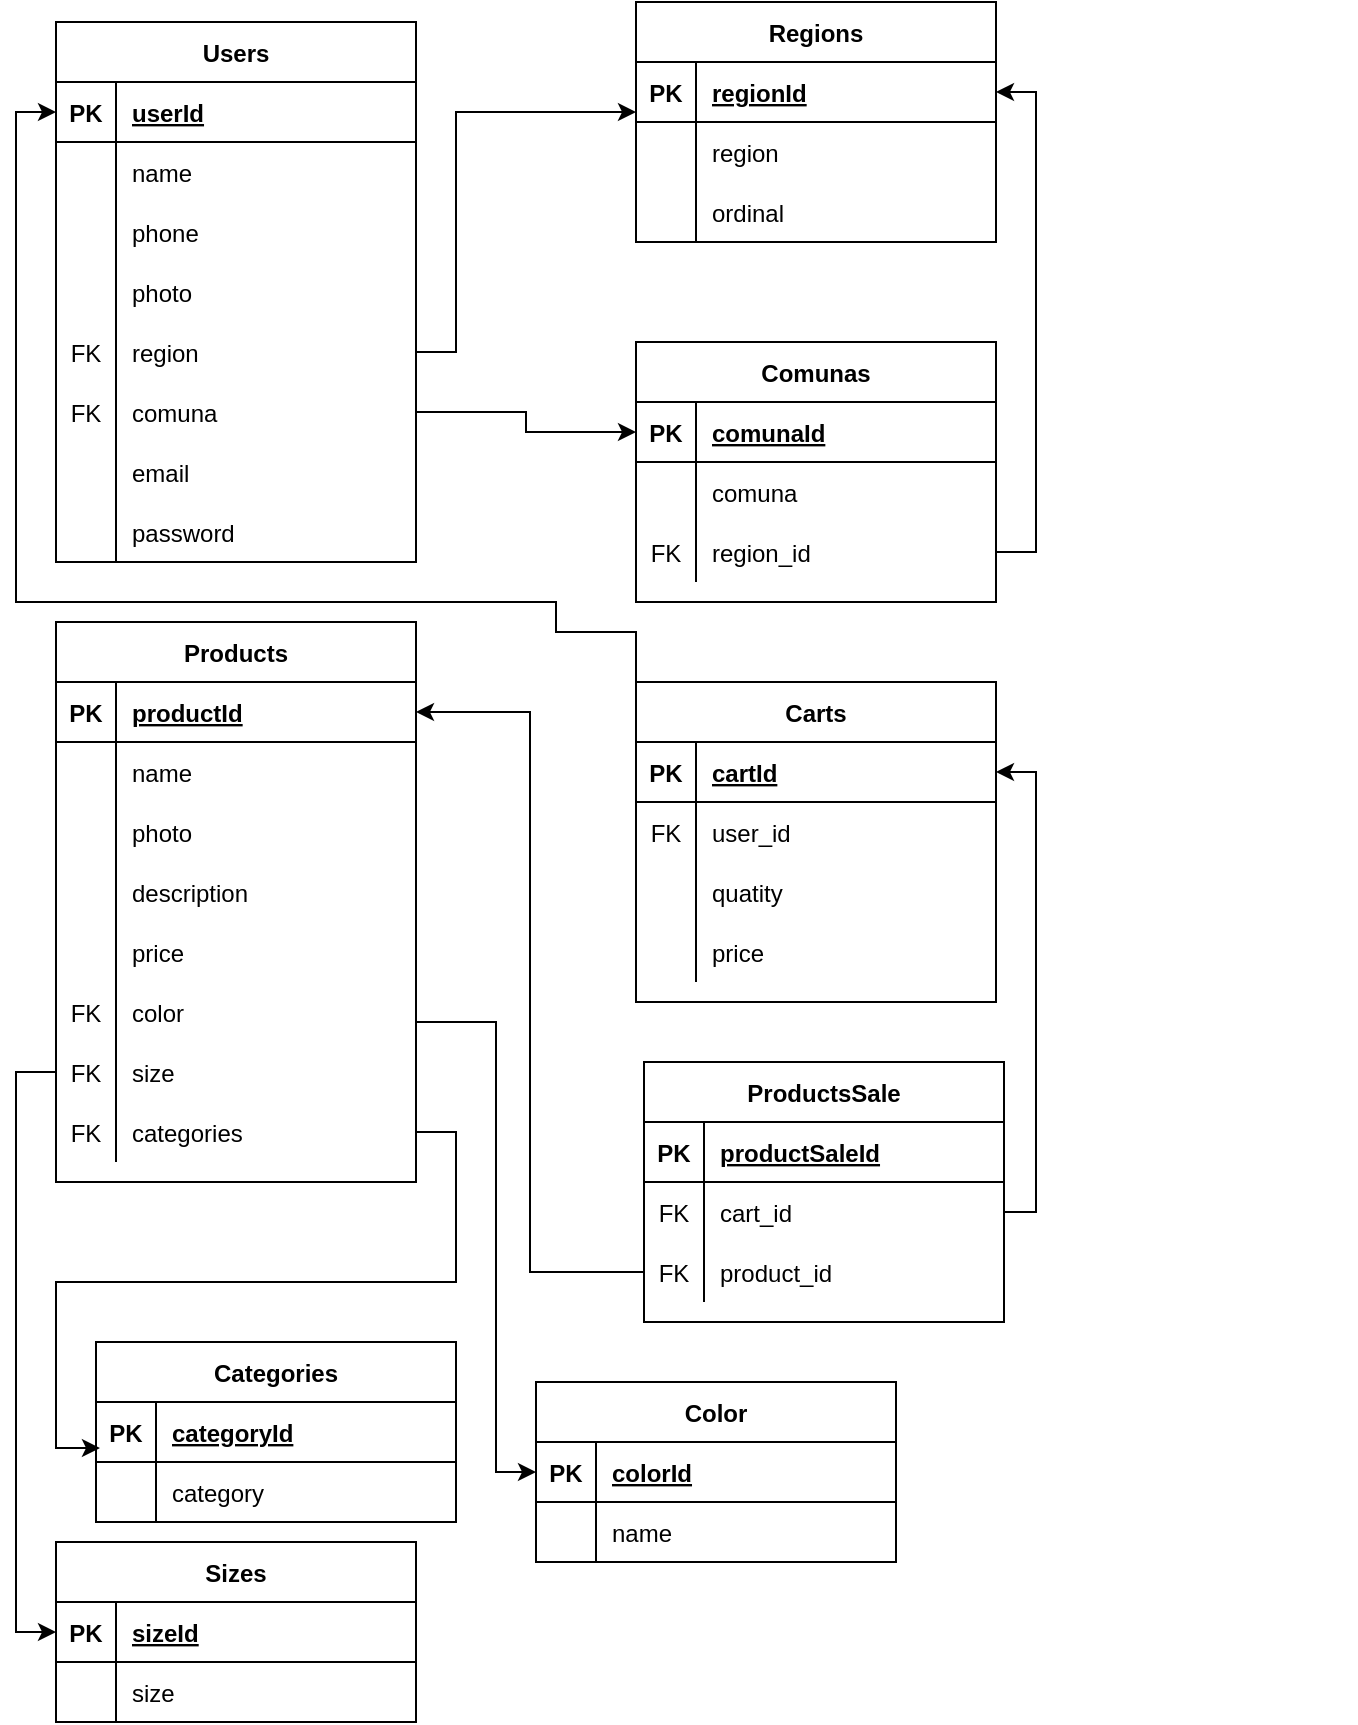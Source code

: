 <mxfile version="14.6.2" type="github">
  <diagram id="eKmeG7Pe0nA2a5U6Nq7D" name="Page-1">
    <mxGraphModel dx="460" dy="752" grid="1" gridSize="10" guides="1" tooltips="1" connect="1" arrows="1" fold="1" page="1" pageScale="1" pageWidth="827" pageHeight="1169" math="0" shadow="0">
      <root>
        <mxCell id="0" />
        <mxCell id="1" parent="0" />
        <mxCell id="IjkU4p1Ry7HqAlJTSLxm-30" value="" style="group" vertex="1" connectable="0" parent="1">
          <mxGeometry x="500" y="310" width="180" height="280" as="geometry" />
        </mxCell>
        <mxCell id="IjkU4p1Ry7HqAlJTSLxm-31" value="" style="group" vertex="1" connectable="0" parent="IjkU4p1Ry7HqAlJTSLxm-30">
          <mxGeometry x="-470" y="-290" width="180" height="280" as="geometry" />
        </mxCell>
        <mxCell id="IjkU4p1Ry7HqAlJTSLxm-1" value="Users" style="shape=table;startSize=30;container=1;collapsible=1;childLayout=tableLayout;fixedRows=1;rowLines=0;fontStyle=1;align=center;resizeLast=1;" vertex="1" parent="IjkU4p1Ry7HqAlJTSLxm-31">
          <mxGeometry width="180" height="270" as="geometry" />
        </mxCell>
        <mxCell id="IjkU4p1Ry7HqAlJTSLxm-2" value="" style="shape=partialRectangle;collapsible=0;dropTarget=0;pointerEvents=0;fillColor=none;top=0;left=0;bottom=1;right=0;points=[[0,0.5],[1,0.5]];portConstraint=eastwest;" vertex="1" parent="IjkU4p1Ry7HqAlJTSLxm-1">
          <mxGeometry y="30" width="180" height="30" as="geometry" />
        </mxCell>
        <mxCell id="IjkU4p1Ry7HqAlJTSLxm-3" value="PK" style="shape=partialRectangle;connectable=0;fillColor=none;top=0;left=0;bottom=0;right=0;fontStyle=1;overflow=hidden;" vertex="1" parent="IjkU4p1Ry7HqAlJTSLxm-2">
          <mxGeometry width="30" height="30" as="geometry" />
        </mxCell>
        <mxCell id="IjkU4p1Ry7HqAlJTSLxm-4" value="userId" style="shape=partialRectangle;connectable=0;fillColor=none;top=0;left=0;bottom=0;right=0;align=left;spacingLeft=6;fontStyle=5;overflow=hidden;" vertex="1" parent="IjkU4p1Ry7HqAlJTSLxm-2">
          <mxGeometry x="30" width="150" height="30" as="geometry" />
        </mxCell>
        <mxCell id="IjkU4p1Ry7HqAlJTSLxm-5" value="" style="shape=partialRectangle;collapsible=0;dropTarget=0;pointerEvents=0;fillColor=none;top=0;left=0;bottom=0;right=0;points=[[0,0.5],[1,0.5]];portConstraint=eastwest;" vertex="1" parent="IjkU4p1Ry7HqAlJTSLxm-1">
          <mxGeometry y="60" width="180" height="30" as="geometry" />
        </mxCell>
        <mxCell id="IjkU4p1Ry7HqAlJTSLxm-6" value="" style="shape=partialRectangle;connectable=0;fillColor=none;top=0;left=0;bottom=0;right=0;editable=1;overflow=hidden;" vertex="1" parent="IjkU4p1Ry7HqAlJTSLxm-5">
          <mxGeometry width="30" height="30" as="geometry" />
        </mxCell>
        <mxCell id="IjkU4p1Ry7HqAlJTSLxm-7" value="name" style="shape=partialRectangle;connectable=0;fillColor=none;top=0;left=0;bottom=0;right=0;align=left;spacingLeft=6;overflow=hidden;" vertex="1" parent="IjkU4p1Ry7HqAlJTSLxm-5">
          <mxGeometry x="30" width="150" height="30" as="geometry" />
        </mxCell>
        <mxCell id="IjkU4p1Ry7HqAlJTSLxm-8" value="" style="shape=partialRectangle;collapsible=0;dropTarget=0;pointerEvents=0;fillColor=none;top=0;left=0;bottom=0;right=0;points=[[0,0.5],[1,0.5]];portConstraint=eastwest;" vertex="1" parent="IjkU4p1Ry7HqAlJTSLxm-1">
          <mxGeometry y="90" width="180" height="30" as="geometry" />
        </mxCell>
        <mxCell id="IjkU4p1Ry7HqAlJTSLxm-9" value="" style="shape=partialRectangle;connectable=0;fillColor=none;top=0;left=0;bottom=0;right=0;editable=1;overflow=hidden;" vertex="1" parent="IjkU4p1Ry7HqAlJTSLxm-8">
          <mxGeometry width="30" height="30" as="geometry" />
        </mxCell>
        <mxCell id="IjkU4p1Ry7HqAlJTSLxm-10" value="phone" style="shape=partialRectangle;connectable=0;fillColor=none;top=0;left=0;bottom=0;right=0;align=left;spacingLeft=6;overflow=hidden;" vertex="1" parent="IjkU4p1Ry7HqAlJTSLxm-8">
          <mxGeometry x="30" width="150" height="30" as="geometry" />
        </mxCell>
        <mxCell id="IjkU4p1Ry7HqAlJTSLxm-11" value="" style="shape=partialRectangle;collapsible=0;dropTarget=0;pointerEvents=0;fillColor=none;top=0;left=0;bottom=0;right=0;points=[[0,0.5],[1,0.5]];portConstraint=eastwest;" vertex="1" parent="IjkU4p1Ry7HqAlJTSLxm-1">
          <mxGeometry y="120" width="180" height="30" as="geometry" />
        </mxCell>
        <mxCell id="IjkU4p1Ry7HqAlJTSLxm-12" value="" style="shape=partialRectangle;connectable=0;fillColor=none;top=0;left=0;bottom=0;right=0;editable=1;overflow=hidden;" vertex="1" parent="IjkU4p1Ry7HqAlJTSLxm-11">
          <mxGeometry width="30" height="30" as="geometry" />
        </mxCell>
        <mxCell id="IjkU4p1Ry7HqAlJTSLxm-13" value="photo" style="shape=partialRectangle;connectable=0;fillColor=none;top=0;left=0;bottom=0;right=0;align=left;spacingLeft=6;overflow=hidden;" vertex="1" parent="IjkU4p1Ry7HqAlJTSLxm-11">
          <mxGeometry x="30" width="150" height="30" as="geometry" />
        </mxCell>
        <mxCell id="IjkU4p1Ry7HqAlJTSLxm-48" value="" style="shape=partialRectangle;collapsible=0;dropTarget=0;pointerEvents=0;fillColor=none;top=0;left=0;bottom=0;right=0;points=[[0,0.5],[1,0.5]];portConstraint=eastwest;" vertex="1" parent="IjkU4p1Ry7HqAlJTSLxm-1">
          <mxGeometry y="150" width="180" height="30" as="geometry" />
        </mxCell>
        <mxCell id="IjkU4p1Ry7HqAlJTSLxm-49" value="FK" style="shape=partialRectangle;connectable=0;fillColor=none;top=0;left=0;bottom=0;right=0;editable=1;overflow=hidden;" vertex="1" parent="IjkU4p1Ry7HqAlJTSLxm-48">
          <mxGeometry width="30" height="30" as="geometry" />
        </mxCell>
        <mxCell id="IjkU4p1Ry7HqAlJTSLxm-50" value="region" style="shape=partialRectangle;connectable=0;fillColor=none;top=0;left=0;bottom=0;right=0;align=left;spacingLeft=6;overflow=hidden;" vertex="1" parent="IjkU4p1Ry7HqAlJTSLxm-48">
          <mxGeometry x="30" width="150" height="30" as="geometry" />
        </mxCell>
        <mxCell id="IjkU4p1Ry7HqAlJTSLxm-67" value="" style="shape=partialRectangle;collapsible=0;dropTarget=0;pointerEvents=0;fillColor=none;top=0;left=0;bottom=0;right=0;points=[[0,0.5],[1,0.5]];portConstraint=eastwest;" vertex="1" parent="IjkU4p1Ry7HqAlJTSLxm-1">
          <mxGeometry y="180" width="180" height="30" as="geometry" />
        </mxCell>
        <mxCell id="IjkU4p1Ry7HqAlJTSLxm-68" value="" style="shape=partialRectangle;connectable=0;fillColor=none;top=0;left=0;bottom=0;right=0;editable=1;overflow=hidden;" vertex="1" parent="IjkU4p1Ry7HqAlJTSLxm-67">
          <mxGeometry width="30" height="30" as="geometry" />
        </mxCell>
        <mxCell id="IjkU4p1Ry7HqAlJTSLxm-69" value="comuna" style="shape=partialRectangle;connectable=0;fillColor=none;top=0;left=0;bottom=0;right=0;align=left;spacingLeft=6;overflow=hidden;" vertex="1" parent="IjkU4p1Ry7HqAlJTSLxm-67">
          <mxGeometry x="30" width="150" height="30" as="geometry" />
        </mxCell>
        <mxCell id="IjkU4p1Ry7HqAlJTSLxm-70" value="" style="shape=partialRectangle;collapsible=0;dropTarget=0;pointerEvents=0;fillColor=none;top=0;left=0;bottom=0;right=0;points=[[0,0.5],[1,0.5]];portConstraint=eastwest;" vertex="1" parent="IjkU4p1Ry7HqAlJTSLxm-1">
          <mxGeometry y="210" width="180" height="30" as="geometry" />
        </mxCell>
        <mxCell id="IjkU4p1Ry7HqAlJTSLxm-71" value="" style="shape=partialRectangle;connectable=0;fillColor=none;top=0;left=0;bottom=0;right=0;editable=1;overflow=hidden;" vertex="1" parent="IjkU4p1Ry7HqAlJTSLxm-70">
          <mxGeometry width="30" height="30" as="geometry" />
        </mxCell>
        <mxCell id="IjkU4p1Ry7HqAlJTSLxm-72" value="email" style="shape=partialRectangle;connectable=0;fillColor=none;top=0;left=0;bottom=0;right=0;align=left;spacingLeft=6;overflow=hidden;" vertex="1" parent="IjkU4p1Ry7HqAlJTSLxm-70">
          <mxGeometry x="30" width="150" height="30" as="geometry" />
        </mxCell>
        <mxCell id="IjkU4p1Ry7HqAlJTSLxm-73" value="" style="shape=partialRectangle;collapsible=0;dropTarget=0;pointerEvents=0;fillColor=none;top=0;left=0;bottom=0;right=0;points=[[0,0.5],[1,0.5]];portConstraint=eastwest;" vertex="1" parent="IjkU4p1Ry7HqAlJTSLxm-1">
          <mxGeometry y="240" width="180" height="30" as="geometry" />
        </mxCell>
        <mxCell id="IjkU4p1Ry7HqAlJTSLxm-74" value="" style="shape=partialRectangle;connectable=0;fillColor=none;top=0;left=0;bottom=0;right=0;editable=1;overflow=hidden;" vertex="1" parent="IjkU4p1Ry7HqAlJTSLxm-73">
          <mxGeometry width="30" height="30" as="geometry" />
        </mxCell>
        <mxCell id="IjkU4p1Ry7HqAlJTSLxm-75" value="password" style="shape=partialRectangle;connectable=0;fillColor=none;top=0;left=0;bottom=0;right=0;align=left;spacingLeft=6;overflow=hidden;" vertex="1" parent="IjkU4p1Ry7HqAlJTSLxm-73">
          <mxGeometry x="30" width="150" height="30" as="geometry" />
        </mxCell>
        <mxCell id="IjkU4p1Ry7HqAlJTSLxm-14" value="" style="shape=partialRectangle;collapsible=0;dropTarget=0;pointerEvents=0;fillColor=none;top=0;left=0;bottom=0;right=0;points=[[0,0.5],[1,0.5]];portConstraint=eastwest;" vertex="1" parent="IjkU4p1Ry7HqAlJTSLxm-31">
          <mxGeometry y="150" width="180" height="30" as="geometry" />
        </mxCell>
        <mxCell id="IjkU4p1Ry7HqAlJTSLxm-17" value="" style="shape=partialRectangle;collapsible=0;dropTarget=0;pointerEvents=0;fillColor=none;top=0;left=0;bottom=0;right=0;points=[[0,0.5],[1,0.5]];portConstraint=eastwest;" vertex="1" parent="IjkU4p1Ry7HqAlJTSLxm-31">
          <mxGeometry y="180" width="180" height="30" as="geometry" />
        </mxCell>
        <mxCell id="IjkU4p1Ry7HqAlJTSLxm-18" value="FK" style="shape=partialRectangle;connectable=0;fillColor=none;top=0;left=0;bottom=0;right=0;editable=1;overflow=hidden;" vertex="1" parent="IjkU4p1Ry7HqAlJTSLxm-17">
          <mxGeometry width="30" height="30" as="geometry" />
        </mxCell>
        <mxCell id="IjkU4p1Ry7HqAlJTSLxm-23" value="" style="shape=partialRectangle;collapsible=0;dropTarget=0;pointerEvents=0;fillColor=none;top=0;left=0;bottom=0;right=0;points=[[0,0.5],[1,0.5]];portConstraint=eastwest;" vertex="1" parent="IjkU4p1Ry7HqAlJTSLxm-31">
          <mxGeometry y="245" width="180" height="30" as="geometry" />
        </mxCell>
        <mxCell id="IjkU4p1Ry7HqAlJTSLxm-24" value="" style="shape=partialRectangle;connectable=0;fillColor=none;top=0;left=0;bottom=0;right=0;editable=1;overflow=hidden;" vertex="1" parent="IjkU4p1Ry7HqAlJTSLxm-23">
          <mxGeometry width="30" height="30" as="geometry" />
        </mxCell>
        <mxCell id="IjkU4p1Ry7HqAlJTSLxm-32" value="Products" style="shape=table;startSize=30;container=1;collapsible=1;childLayout=tableLayout;fixedRows=1;rowLines=0;fontStyle=1;align=center;resizeLast=1;" vertex="1" parent="1">
          <mxGeometry x="30" y="320" width="180" height="280" as="geometry" />
        </mxCell>
        <mxCell id="IjkU4p1Ry7HqAlJTSLxm-33" value="" style="shape=partialRectangle;collapsible=0;dropTarget=0;pointerEvents=0;fillColor=none;top=0;left=0;bottom=1;right=0;points=[[0,0.5],[1,0.5]];portConstraint=eastwest;" vertex="1" parent="IjkU4p1Ry7HqAlJTSLxm-32">
          <mxGeometry y="30" width="180" height="30" as="geometry" />
        </mxCell>
        <mxCell id="IjkU4p1Ry7HqAlJTSLxm-34" value="PK" style="shape=partialRectangle;connectable=0;fillColor=none;top=0;left=0;bottom=0;right=0;fontStyle=1;overflow=hidden;" vertex="1" parent="IjkU4p1Ry7HqAlJTSLxm-33">
          <mxGeometry width="30" height="30" as="geometry" />
        </mxCell>
        <mxCell id="IjkU4p1Ry7HqAlJTSLxm-35" value="productId" style="shape=partialRectangle;connectable=0;fillColor=none;top=0;left=0;bottom=0;right=0;align=left;spacingLeft=6;fontStyle=5;overflow=hidden;" vertex="1" parent="IjkU4p1Ry7HqAlJTSLxm-33">
          <mxGeometry x="30" width="150" height="30" as="geometry" />
        </mxCell>
        <mxCell id="IjkU4p1Ry7HqAlJTSLxm-36" value="" style="shape=partialRectangle;collapsible=0;dropTarget=0;pointerEvents=0;fillColor=none;top=0;left=0;bottom=0;right=0;points=[[0,0.5],[1,0.5]];portConstraint=eastwest;" vertex="1" parent="IjkU4p1Ry7HqAlJTSLxm-32">
          <mxGeometry y="60" width="180" height="30" as="geometry" />
        </mxCell>
        <mxCell id="IjkU4p1Ry7HqAlJTSLxm-37" value="" style="shape=partialRectangle;connectable=0;fillColor=none;top=0;left=0;bottom=0;right=0;editable=1;overflow=hidden;" vertex="1" parent="IjkU4p1Ry7HqAlJTSLxm-36">
          <mxGeometry width="30" height="30" as="geometry" />
        </mxCell>
        <mxCell id="IjkU4p1Ry7HqAlJTSLxm-38" value="name" style="shape=partialRectangle;connectable=0;fillColor=none;top=0;left=0;bottom=0;right=0;align=left;spacingLeft=6;overflow=hidden;" vertex="1" parent="IjkU4p1Ry7HqAlJTSLxm-36">
          <mxGeometry x="30" width="150" height="30" as="geometry" />
        </mxCell>
        <mxCell id="IjkU4p1Ry7HqAlJTSLxm-39" value="" style="shape=partialRectangle;collapsible=0;dropTarget=0;pointerEvents=0;fillColor=none;top=0;left=0;bottom=0;right=0;points=[[0,0.5],[1,0.5]];portConstraint=eastwest;" vertex="1" parent="IjkU4p1Ry7HqAlJTSLxm-32">
          <mxGeometry y="90" width="180" height="30" as="geometry" />
        </mxCell>
        <mxCell id="IjkU4p1Ry7HqAlJTSLxm-40" value="" style="shape=partialRectangle;connectable=0;fillColor=none;top=0;left=0;bottom=0;right=0;editable=1;overflow=hidden;" vertex="1" parent="IjkU4p1Ry7HqAlJTSLxm-39">
          <mxGeometry width="30" height="30" as="geometry" />
        </mxCell>
        <mxCell id="IjkU4p1Ry7HqAlJTSLxm-41" value="photo" style="shape=partialRectangle;connectable=0;fillColor=none;top=0;left=0;bottom=0;right=0;align=left;spacingLeft=6;overflow=hidden;" vertex="1" parent="IjkU4p1Ry7HqAlJTSLxm-39">
          <mxGeometry x="30" width="150" height="30" as="geometry" />
        </mxCell>
        <mxCell id="IjkU4p1Ry7HqAlJTSLxm-42" value="" style="shape=partialRectangle;collapsible=0;dropTarget=0;pointerEvents=0;fillColor=none;top=0;left=0;bottom=0;right=0;points=[[0,0.5],[1,0.5]];portConstraint=eastwest;" vertex="1" parent="IjkU4p1Ry7HqAlJTSLxm-32">
          <mxGeometry y="120" width="180" height="30" as="geometry" />
        </mxCell>
        <mxCell id="IjkU4p1Ry7HqAlJTSLxm-43" value="" style="shape=partialRectangle;connectable=0;fillColor=none;top=0;left=0;bottom=0;right=0;editable=1;overflow=hidden;" vertex="1" parent="IjkU4p1Ry7HqAlJTSLxm-42">
          <mxGeometry width="30" height="30" as="geometry" />
        </mxCell>
        <mxCell id="IjkU4p1Ry7HqAlJTSLxm-44" value="description" style="shape=partialRectangle;connectable=0;fillColor=none;top=0;left=0;bottom=0;right=0;align=left;spacingLeft=6;overflow=hidden;" vertex="1" parent="IjkU4p1Ry7HqAlJTSLxm-42">
          <mxGeometry x="30" width="150" height="30" as="geometry" />
        </mxCell>
        <mxCell id="IjkU4p1Ry7HqAlJTSLxm-45" value="" style="shape=partialRectangle;collapsible=0;dropTarget=0;pointerEvents=0;fillColor=none;top=0;left=0;bottom=0;right=0;points=[[0,0.5],[1,0.5]];portConstraint=eastwest;" vertex="1" parent="IjkU4p1Ry7HqAlJTSLxm-32">
          <mxGeometry y="150" width="180" height="30" as="geometry" />
        </mxCell>
        <mxCell id="IjkU4p1Ry7HqAlJTSLxm-46" value="" style="shape=partialRectangle;connectable=0;fillColor=none;top=0;left=0;bottom=0;right=0;editable=1;overflow=hidden;" vertex="1" parent="IjkU4p1Ry7HqAlJTSLxm-45">
          <mxGeometry width="30" height="30" as="geometry" />
        </mxCell>
        <mxCell id="IjkU4p1Ry7HqAlJTSLxm-47" value="price" style="shape=partialRectangle;connectable=0;fillColor=none;top=0;left=0;bottom=0;right=0;align=left;spacingLeft=6;overflow=hidden;" vertex="1" parent="IjkU4p1Ry7HqAlJTSLxm-45">
          <mxGeometry x="30" width="150" height="30" as="geometry" />
        </mxCell>
        <mxCell id="IjkU4p1Ry7HqAlJTSLxm-76" value="" style="shape=partialRectangle;collapsible=0;dropTarget=0;pointerEvents=0;fillColor=none;top=0;left=0;bottom=0;right=0;points=[[0,0.5],[1,0.5]];portConstraint=eastwest;" vertex="1" parent="IjkU4p1Ry7HqAlJTSLxm-32">
          <mxGeometry y="180" width="180" height="30" as="geometry" />
        </mxCell>
        <mxCell id="IjkU4p1Ry7HqAlJTSLxm-77" value="FK" style="shape=partialRectangle;connectable=0;fillColor=none;top=0;left=0;bottom=0;right=0;editable=1;overflow=hidden;" vertex="1" parent="IjkU4p1Ry7HqAlJTSLxm-76">
          <mxGeometry width="30" height="30" as="geometry" />
        </mxCell>
        <mxCell id="IjkU4p1Ry7HqAlJTSLxm-78" value="color" style="shape=partialRectangle;connectable=0;fillColor=none;top=0;left=0;bottom=0;right=0;align=left;spacingLeft=6;overflow=hidden;" vertex="1" parent="IjkU4p1Ry7HqAlJTSLxm-76">
          <mxGeometry x="30" width="150" height="30" as="geometry" />
        </mxCell>
        <mxCell id="IjkU4p1Ry7HqAlJTSLxm-79" value="" style="shape=partialRectangle;collapsible=0;dropTarget=0;pointerEvents=0;fillColor=none;top=0;left=0;bottom=0;right=0;points=[[0,0.5],[1,0.5]];portConstraint=eastwest;" vertex="1" parent="IjkU4p1Ry7HqAlJTSLxm-32">
          <mxGeometry y="210" width="180" height="30" as="geometry" />
        </mxCell>
        <mxCell id="IjkU4p1Ry7HqAlJTSLxm-80" value="FK" style="shape=partialRectangle;connectable=0;fillColor=none;top=0;left=0;bottom=0;right=0;editable=1;overflow=hidden;" vertex="1" parent="IjkU4p1Ry7HqAlJTSLxm-79">
          <mxGeometry width="30" height="30" as="geometry" />
        </mxCell>
        <mxCell id="IjkU4p1Ry7HqAlJTSLxm-81" value="size" style="shape=partialRectangle;connectable=0;fillColor=none;top=0;left=0;bottom=0;right=0;align=left;spacingLeft=6;overflow=hidden;" vertex="1" parent="IjkU4p1Ry7HqAlJTSLxm-79">
          <mxGeometry x="30" width="150" height="30" as="geometry" />
        </mxCell>
        <mxCell id="IjkU4p1Ry7HqAlJTSLxm-82" value="" style="shape=partialRectangle;collapsible=0;dropTarget=0;pointerEvents=0;fillColor=none;top=0;left=0;bottom=0;right=0;points=[[0,0.5],[1,0.5]];portConstraint=eastwest;" vertex="1" parent="IjkU4p1Ry7HqAlJTSLxm-32">
          <mxGeometry y="240" width="180" height="30" as="geometry" />
        </mxCell>
        <mxCell id="IjkU4p1Ry7HqAlJTSLxm-83" value="FK" style="shape=partialRectangle;connectable=0;fillColor=none;top=0;left=0;bottom=0;right=0;editable=1;overflow=hidden;" vertex="1" parent="IjkU4p1Ry7HqAlJTSLxm-82">
          <mxGeometry width="30" height="30" as="geometry" />
        </mxCell>
        <mxCell id="IjkU4p1Ry7HqAlJTSLxm-84" value="categories" style="shape=partialRectangle;connectable=0;fillColor=none;top=0;left=0;bottom=0;right=0;align=left;spacingLeft=6;overflow=hidden;" vertex="1" parent="IjkU4p1Ry7HqAlJTSLxm-82">
          <mxGeometry x="30" width="150" height="30" as="geometry" />
        </mxCell>
        <mxCell id="IjkU4p1Ry7HqAlJTSLxm-85" value="Color" style="shape=table;startSize=30;container=1;collapsible=1;childLayout=tableLayout;fixedRows=1;rowLines=0;fontStyle=1;align=center;resizeLast=1;" vertex="1" parent="1">
          <mxGeometry x="270" y="700" width="180" height="90" as="geometry" />
        </mxCell>
        <mxCell id="IjkU4p1Ry7HqAlJTSLxm-86" value="" style="shape=partialRectangle;collapsible=0;dropTarget=0;pointerEvents=0;fillColor=none;top=0;left=0;bottom=1;right=0;points=[[0,0.5],[1,0.5]];portConstraint=eastwest;" vertex="1" parent="IjkU4p1Ry7HqAlJTSLxm-85">
          <mxGeometry y="30" width="180" height="30" as="geometry" />
        </mxCell>
        <mxCell id="IjkU4p1Ry7HqAlJTSLxm-87" value="PK" style="shape=partialRectangle;connectable=0;fillColor=none;top=0;left=0;bottom=0;right=0;fontStyle=1;overflow=hidden;" vertex="1" parent="IjkU4p1Ry7HqAlJTSLxm-86">
          <mxGeometry width="30" height="30" as="geometry" />
        </mxCell>
        <mxCell id="IjkU4p1Ry7HqAlJTSLxm-88" value="colorId" style="shape=partialRectangle;connectable=0;fillColor=none;top=0;left=0;bottom=0;right=0;align=left;spacingLeft=6;fontStyle=5;overflow=hidden;" vertex="1" parent="IjkU4p1Ry7HqAlJTSLxm-86">
          <mxGeometry x="30" width="150" height="30" as="geometry" />
        </mxCell>
        <mxCell id="IjkU4p1Ry7HqAlJTSLxm-89" value="" style="shape=partialRectangle;collapsible=0;dropTarget=0;pointerEvents=0;fillColor=none;top=0;left=0;bottom=0;right=0;points=[[0,0.5],[1,0.5]];portConstraint=eastwest;" vertex="1" parent="IjkU4p1Ry7HqAlJTSLxm-85">
          <mxGeometry y="60" width="180" height="30" as="geometry" />
        </mxCell>
        <mxCell id="IjkU4p1Ry7HqAlJTSLxm-90" value="" style="shape=partialRectangle;connectable=0;fillColor=none;top=0;left=0;bottom=0;right=0;editable=1;overflow=hidden;" vertex="1" parent="IjkU4p1Ry7HqAlJTSLxm-89">
          <mxGeometry width="30" height="30" as="geometry" />
        </mxCell>
        <mxCell id="IjkU4p1Ry7HqAlJTSLxm-91" value="name" style="shape=partialRectangle;connectable=0;fillColor=none;top=0;left=0;bottom=0;right=0;align=left;spacingLeft=6;overflow=hidden;" vertex="1" parent="IjkU4p1Ry7HqAlJTSLxm-89">
          <mxGeometry x="30" width="150" height="30" as="geometry" />
        </mxCell>
        <mxCell id="IjkU4p1Ry7HqAlJTSLxm-98" style="edgeStyle=orthogonalEdgeStyle;rounded=0;orthogonalLoop=1;jettySize=auto;html=1;entryX=0;entryY=0.5;entryDx=0;entryDy=0;exitX=1;exitY=0.5;exitDx=0;exitDy=0;" edge="1" parent="1" source="IjkU4p1Ry7HqAlJTSLxm-76" target="IjkU4p1Ry7HqAlJTSLxm-86">
          <mxGeometry relative="1" as="geometry">
            <Array as="points">
              <mxPoint x="210" y="520" />
              <mxPoint x="250" y="520" />
            </Array>
          </mxGeometry>
        </mxCell>
        <mxCell id="IjkU4p1Ry7HqAlJTSLxm-100" style="edgeStyle=orthogonalEdgeStyle;rounded=0;orthogonalLoop=1;jettySize=auto;html=1;entryX=0;entryY=0.5;entryDx=0;entryDy=0;" edge="1" parent="1" source="IjkU4p1Ry7HqAlJTSLxm-79" target="IjkU4p1Ry7HqAlJTSLxm-102">
          <mxGeometry relative="1" as="geometry">
            <mxPoint x="320" y="570" as="targetPoint" />
            <Array as="points">
              <mxPoint x="10" y="545" />
            </Array>
          </mxGeometry>
        </mxCell>
        <mxCell id="IjkU4p1Ry7HqAlJTSLxm-101" value="Sizes" style="shape=table;startSize=30;container=1;collapsible=1;childLayout=tableLayout;fixedRows=1;rowLines=0;fontStyle=1;align=center;resizeLast=1;fillColor=#ffffff;gradientColor=none;" vertex="1" parent="1">
          <mxGeometry x="30" y="780" width="180" height="90" as="geometry" />
        </mxCell>
        <mxCell id="IjkU4p1Ry7HqAlJTSLxm-102" value="" style="shape=partialRectangle;collapsible=0;dropTarget=0;pointerEvents=0;fillColor=none;top=0;left=0;bottom=1;right=0;points=[[0,0.5],[1,0.5]];portConstraint=eastwest;" vertex="1" parent="IjkU4p1Ry7HqAlJTSLxm-101">
          <mxGeometry y="30" width="180" height="30" as="geometry" />
        </mxCell>
        <mxCell id="IjkU4p1Ry7HqAlJTSLxm-103" value="PK" style="shape=partialRectangle;connectable=0;fillColor=none;top=0;left=0;bottom=0;right=0;fontStyle=1;overflow=hidden;" vertex="1" parent="IjkU4p1Ry7HqAlJTSLxm-102">
          <mxGeometry width="30" height="30" as="geometry" />
        </mxCell>
        <mxCell id="IjkU4p1Ry7HqAlJTSLxm-104" value="sizeId" style="shape=partialRectangle;connectable=0;fillColor=none;top=0;left=0;bottom=0;right=0;align=left;spacingLeft=6;fontStyle=5;overflow=hidden;" vertex="1" parent="IjkU4p1Ry7HqAlJTSLxm-102">
          <mxGeometry x="30" width="150" height="30" as="geometry" />
        </mxCell>
        <mxCell id="IjkU4p1Ry7HqAlJTSLxm-105" value="" style="shape=partialRectangle;collapsible=0;dropTarget=0;pointerEvents=0;fillColor=none;top=0;left=0;bottom=0;right=0;points=[[0,0.5],[1,0.5]];portConstraint=eastwest;" vertex="1" parent="IjkU4p1Ry7HqAlJTSLxm-101">
          <mxGeometry y="60" width="180" height="30" as="geometry" />
        </mxCell>
        <mxCell id="IjkU4p1Ry7HqAlJTSLxm-106" value="" style="shape=partialRectangle;connectable=0;fillColor=none;top=0;left=0;bottom=0;right=0;editable=1;overflow=hidden;" vertex="1" parent="IjkU4p1Ry7HqAlJTSLxm-105">
          <mxGeometry width="30" height="30" as="geometry" />
        </mxCell>
        <mxCell id="IjkU4p1Ry7HqAlJTSLxm-107" value="size" style="shape=partialRectangle;connectable=0;fillColor=none;top=0;left=0;bottom=0;right=0;align=left;spacingLeft=6;overflow=hidden;" vertex="1" parent="IjkU4p1Ry7HqAlJTSLxm-105">
          <mxGeometry x="30" width="150" height="30" as="geometry" />
        </mxCell>
        <mxCell id="IjkU4p1Ry7HqAlJTSLxm-114" value="Categories" style="shape=table;startSize=30;container=1;collapsible=1;childLayout=tableLayout;fixedRows=1;rowLines=0;fontStyle=1;align=center;resizeLast=1;fillColor=#ffffff;gradientColor=none;" vertex="1" parent="1">
          <mxGeometry x="50" y="680" width="180" height="90" as="geometry" />
        </mxCell>
        <mxCell id="IjkU4p1Ry7HqAlJTSLxm-115" value="" style="shape=partialRectangle;collapsible=0;dropTarget=0;pointerEvents=0;fillColor=none;top=0;left=0;bottom=1;right=0;points=[[0,0.5],[1,0.5]];portConstraint=eastwest;" vertex="1" parent="IjkU4p1Ry7HqAlJTSLxm-114">
          <mxGeometry y="30" width="180" height="30" as="geometry" />
        </mxCell>
        <mxCell id="IjkU4p1Ry7HqAlJTSLxm-116" value="PK" style="shape=partialRectangle;connectable=0;fillColor=none;top=0;left=0;bottom=0;right=0;fontStyle=1;overflow=hidden;" vertex="1" parent="IjkU4p1Ry7HqAlJTSLxm-115">
          <mxGeometry width="30" height="30" as="geometry" />
        </mxCell>
        <mxCell id="IjkU4p1Ry7HqAlJTSLxm-117" value="categoryId" style="shape=partialRectangle;connectable=0;fillColor=none;top=0;left=0;bottom=0;right=0;align=left;spacingLeft=6;fontStyle=5;overflow=hidden;" vertex="1" parent="IjkU4p1Ry7HqAlJTSLxm-115">
          <mxGeometry x="30" width="150" height="30" as="geometry" />
        </mxCell>
        <mxCell id="IjkU4p1Ry7HqAlJTSLxm-118" value="" style="shape=partialRectangle;collapsible=0;dropTarget=0;pointerEvents=0;fillColor=none;top=0;left=0;bottom=0;right=0;points=[[0,0.5],[1,0.5]];portConstraint=eastwest;" vertex="1" parent="IjkU4p1Ry7HqAlJTSLxm-114">
          <mxGeometry y="60" width="180" height="30" as="geometry" />
        </mxCell>
        <mxCell id="IjkU4p1Ry7HqAlJTSLxm-119" value="" style="shape=partialRectangle;connectable=0;fillColor=none;top=0;left=0;bottom=0;right=0;editable=1;overflow=hidden;" vertex="1" parent="IjkU4p1Ry7HqAlJTSLxm-118">
          <mxGeometry width="30" height="30" as="geometry" />
        </mxCell>
        <mxCell id="IjkU4p1Ry7HqAlJTSLxm-120" value="category" style="shape=partialRectangle;connectable=0;fillColor=none;top=0;left=0;bottom=0;right=0;align=left;spacingLeft=6;overflow=hidden;" vertex="1" parent="IjkU4p1Ry7HqAlJTSLxm-118">
          <mxGeometry x="30" width="150" height="30" as="geometry" />
        </mxCell>
        <mxCell id="IjkU4p1Ry7HqAlJTSLxm-127" style="edgeStyle=orthogonalEdgeStyle;rounded=0;orthogonalLoop=1;jettySize=auto;html=1;entryX=0.011;entryY=0.767;entryDx=0;entryDy=0;entryPerimeter=0;" edge="1" parent="1" source="IjkU4p1Ry7HqAlJTSLxm-82" target="IjkU4p1Ry7HqAlJTSLxm-115">
          <mxGeometry relative="1" as="geometry" />
        </mxCell>
        <mxCell id="IjkU4p1Ry7HqAlJTSLxm-128" value="Regions" style="shape=table;startSize=30;container=1;collapsible=1;childLayout=tableLayout;fixedRows=1;rowLines=0;fontStyle=1;align=center;resizeLast=1;fillColor=#ffffff;gradientColor=none;" vertex="1" parent="1">
          <mxGeometry x="320" y="10" width="180" height="120" as="geometry" />
        </mxCell>
        <mxCell id="IjkU4p1Ry7HqAlJTSLxm-129" value="" style="shape=partialRectangle;collapsible=0;dropTarget=0;pointerEvents=0;fillColor=none;top=0;left=0;bottom=1;right=0;points=[[0,0.5],[1,0.5]];portConstraint=eastwest;" vertex="1" parent="IjkU4p1Ry7HqAlJTSLxm-128">
          <mxGeometry y="30" width="180" height="30" as="geometry" />
        </mxCell>
        <mxCell id="IjkU4p1Ry7HqAlJTSLxm-130" value="PK" style="shape=partialRectangle;connectable=0;fillColor=none;top=0;left=0;bottom=0;right=0;fontStyle=1;overflow=hidden;" vertex="1" parent="IjkU4p1Ry7HqAlJTSLxm-129">
          <mxGeometry width="30" height="30" as="geometry" />
        </mxCell>
        <mxCell id="IjkU4p1Ry7HqAlJTSLxm-131" value="regionId" style="shape=partialRectangle;connectable=0;fillColor=none;top=0;left=0;bottom=0;right=0;align=left;spacingLeft=6;fontStyle=5;overflow=hidden;" vertex="1" parent="IjkU4p1Ry7HqAlJTSLxm-129">
          <mxGeometry x="30" width="150" height="30" as="geometry" />
        </mxCell>
        <mxCell id="IjkU4p1Ry7HqAlJTSLxm-132" value="" style="shape=partialRectangle;collapsible=0;dropTarget=0;pointerEvents=0;fillColor=none;top=0;left=0;bottom=0;right=0;points=[[0,0.5],[1,0.5]];portConstraint=eastwest;" vertex="1" parent="IjkU4p1Ry7HqAlJTSLxm-128">
          <mxGeometry y="60" width="180" height="30" as="geometry" />
        </mxCell>
        <mxCell id="IjkU4p1Ry7HqAlJTSLxm-133" value="" style="shape=partialRectangle;connectable=0;fillColor=none;top=0;left=0;bottom=0;right=0;editable=1;overflow=hidden;" vertex="1" parent="IjkU4p1Ry7HqAlJTSLxm-132">
          <mxGeometry width="30" height="30" as="geometry" />
        </mxCell>
        <mxCell id="IjkU4p1Ry7HqAlJTSLxm-134" value="region" style="shape=partialRectangle;connectable=0;fillColor=none;top=0;left=0;bottom=0;right=0;align=left;spacingLeft=6;overflow=hidden;" vertex="1" parent="IjkU4p1Ry7HqAlJTSLxm-132">
          <mxGeometry x="30" width="150" height="30" as="geometry" />
        </mxCell>
        <mxCell id="IjkU4p1Ry7HqAlJTSLxm-209" value="" style="shape=partialRectangle;collapsible=0;dropTarget=0;pointerEvents=0;fillColor=none;top=0;left=0;bottom=0;right=0;points=[[0,0.5],[1,0.5]];portConstraint=eastwest;" vertex="1" parent="IjkU4p1Ry7HqAlJTSLxm-128">
          <mxGeometry y="90" width="180" height="30" as="geometry" />
        </mxCell>
        <mxCell id="IjkU4p1Ry7HqAlJTSLxm-210" value="" style="shape=partialRectangle;connectable=0;fillColor=none;top=0;left=0;bottom=0;right=0;editable=1;overflow=hidden;" vertex="1" parent="IjkU4p1Ry7HqAlJTSLxm-209">
          <mxGeometry width="30" height="30" as="geometry" />
        </mxCell>
        <mxCell id="IjkU4p1Ry7HqAlJTSLxm-211" value="ordinal" style="shape=partialRectangle;connectable=0;fillColor=none;top=0;left=0;bottom=0;right=0;align=left;spacingLeft=6;overflow=hidden;" vertex="1" parent="IjkU4p1Ry7HqAlJTSLxm-209">
          <mxGeometry x="30" width="150" height="30" as="geometry" />
        </mxCell>
        <mxCell id="IjkU4p1Ry7HqAlJTSLxm-141" value="Comunas" style="shape=table;startSize=30;container=1;collapsible=1;childLayout=tableLayout;fixedRows=1;rowLines=0;fontStyle=1;align=center;resizeLast=1;fillColor=#ffffff;gradientColor=none;" vertex="1" parent="1">
          <mxGeometry x="320" y="180" width="180" height="130" as="geometry" />
        </mxCell>
        <mxCell id="IjkU4p1Ry7HqAlJTSLxm-142" value="" style="shape=partialRectangle;collapsible=0;dropTarget=0;pointerEvents=0;fillColor=none;top=0;left=0;bottom=1;right=0;points=[[0,0.5],[1,0.5]];portConstraint=eastwest;" vertex="1" parent="IjkU4p1Ry7HqAlJTSLxm-141">
          <mxGeometry y="30" width="180" height="30" as="geometry" />
        </mxCell>
        <mxCell id="IjkU4p1Ry7HqAlJTSLxm-143" value="PK" style="shape=partialRectangle;connectable=0;fillColor=none;top=0;left=0;bottom=0;right=0;fontStyle=1;overflow=hidden;" vertex="1" parent="IjkU4p1Ry7HqAlJTSLxm-142">
          <mxGeometry width="30" height="30" as="geometry" />
        </mxCell>
        <mxCell id="IjkU4p1Ry7HqAlJTSLxm-144" value="comunaId" style="shape=partialRectangle;connectable=0;fillColor=none;top=0;left=0;bottom=0;right=0;align=left;spacingLeft=6;fontStyle=5;overflow=hidden;" vertex="1" parent="IjkU4p1Ry7HqAlJTSLxm-142">
          <mxGeometry x="30" width="150" height="30" as="geometry" />
        </mxCell>
        <mxCell id="IjkU4p1Ry7HqAlJTSLxm-145" value="" style="shape=partialRectangle;collapsible=0;dropTarget=0;pointerEvents=0;fillColor=none;top=0;left=0;bottom=0;right=0;points=[[0,0.5],[1,0.5]];portConstraint=eastwest;" vertex="1" parent="IjkU4p1Ry7HqAlJTSLxm-141">
          <mxGeometry y="60" width="180" height="30" as="geometry" />
        </mxCell>
        <mxCell id="IjkU4p1Ry7HqAlJTSLxm-146" value="" style="shape=partialRectangle;connectable=0;fillColor=none;top=0;left=0;bottom=0;right=0;editable=1;overflow=hidden;" vertex="1" parent="IjkU4p1Ry7HqAlJTSLxm-145">
          <mxGeometry width="30" height="30" as="geometry" />
        </mxCell>
        <mxCell id="IjkU4p1Ry7HqAlJTSLxm-147" value="comuna" style="shape=partialRectangle;connectable=0;fillColor=none;top=0;left=0;bottom=0;right=0;align=left;spacingLeft=6;overflow=hidden;" vertex="1" parent="IjkU4p1Ry7HqAlJTSLxm-145">
          <mxGeometry x="30" width="150" height="30" as="geometry" />
        </mxCell>
        <mxCell id="IjkU4p1Ry7HqAlJTSLxm-154" value="" style="shape=partialRectangle;collapsible=0;dropTarget=0;pointerEvents=0;fillColor=none;top=0;left=0;bottom=0;right=0;points=[[0,0.5],[1,0.5]];portConstraint=eastwest;" vertex="1" parent="IjkU4p1Ry7HqAlJTSLxm-141">
          <mxGeometry y="90" width="180" height="30" as="geometry" />
        </mxCell>
        <mxCell id="IjkU4p1Ry7HqAlJTSLxm-155" value="FK" style="shape=partialRectangle;connectable=0;fillColor=none;top=0;left=0;bottom=0;right=0;editable=1;overflow=hidden;" vertex="1" parent="IjkU4p1Ry7HqAlJTSLxm-154">
          <mxGeometry width="30" height="30" as="geometry" />
        </mxCell>
        <mxCell id="IjkU4p1Ry7HqAlJTSLxm-156" value="region_id" style="shape=partialRectangle;connectable=0;fillColor=none;top=0;left=0;bottom=0;right=0;align=left;spacingLeft=6;overflow=hidden;" vertex="1" parent="IjkU4p1Ry7HqAlJTSLxm-154">
          <mxGeometry x="30" width="150" height="30" as="geometry" />
        </mxCell>
        <mxCell id="IjkU4p1Ry7HqAlJTSLxm-158" style="edgeStyle=orthogonalEdgeStyle;rounded=0;orthogonalLoop=1;jettySize=auto;html=1;" edge="1" parent="1" source="IjkU4p1Ry7HqAlJTSLxm-48" target="IjkU4p1Ry7HqAlJTSLxm-129">
          <mxGeometry relative="1" as="geometry">
            <Array as="points">
              <mxPoint x="230" y="185" />
              <mxPoint x="230" y="65" />
            </Array>
          </mxGeometry>
        </mxCell>
        <mxCell id="IjkU4p1Ry7HqAlJTSLxm-159" style="edgeStyle=orthogonalEdgeStyle;rounded=0;orthogonalLoop=1;jettySize=auto;html=1;entryX=0;entryY=0.5;entryDx=0;entryDy=0;" edge="1" parent="1" source="IjkU4p1Ry7HqAlJTSLxm-67" target="IjkU4p1Ry7HqAlJTSLxm-142">
          <mxGeometry relative="1" as="geometry" />
        </mxCell>
        <mxCell id="IjkU4p1Ry7HqAlJTSLxm-160" value="Carts" style="shape=table;startSize=30;container=1;collapsible=1;childLayout=tableLayout;fixedRows=1;rowLines=0;fontStyle=1;align=center;resizeLast=1;fillColor=#ffffff;gradientColor=none;" vertex="1" parent="1">
          <mxGeometry x="320" y="350" width="180" height="160" as="geometry" />
        </mxCell>
        <mxCell id="IjkU4p1Ry7HqAlJTSLxm-161" value="" style="shape=partialRectangle;collapsible=0;dropTarget=0;pointerEvents=0;fillColor=none;top=0;left=0;bottom=1;right=0;points=[[0,0.5],[1,0.5]];portConstraint=eastwest;" vertex="1" parent="IjkU4p1Ry7HqAlJTSLxm-160">
          <mxGeometry y="30" width="180" height="30" as="geometry" />
        </mxCell>
        <mxCell id="IjkU4p1Ry7HqAlJTSLxm-162" value="PK" style="shape=partialRectangle;connectable=0;fillColor=none;top=0;left=0;bottom=0;right=0;fontStyle=1;overflow=hidden;" vertex="1" parent="IjkU4p1Ry7HqAlJTSLxm-161">
          <mxGeometry width="30" height="30" as="geometry" />
        </mxCell>
        <mxCell id="IjkU4p1Ry7HqAlJTSLxm-163" value="cartId" style="shape=partialRectangle;connectable=0;fillColor=none;top=0;left=0;bottom=0;right=0;align=left;spacingLeft=6;fontStyle=5;overflow=hidden;" vertex="1" parent="IjkU4p1Ry7HqAlJTSLxm-161">
          <mxGeometry x="30" width="150" height="30" as="geometry" />
        </mxCell>
        <mxCell id="IjkU4p1Ry7HqAlJTSLxm-164" value="" style="shape=partialRectangle;collapsible=0;dropTarget=0;pointerEvents=0;fillColor=none;top=0;left=0;bottom=0;right=0;points=[[0,0.5],[1,0.5]];portConstraint=eastwest;" vertex="1" parent="IjkU4p1Ry7HqAlJTSLxm-160">
          <mxGeometry y="60" width="180" height="30" as="geometry" />
        </mxCell>
        <mxCell id="IjkU4p1Ry7HqAlJTSLxm-165" value="FK" style="shape=partialRectangle;connectable=0;fillColor=none;top=0;left=0;bottom=0;right=0;editable=1;overflow=hidden;" vertex="1" parent="IjkU4p1Ry7HqAlJTSLxm-164">
          <mxGeometry width="30" height="30" as="geometry" />
        </mxCell>
        <mxCell id="IjkU4p1Ry7HqAlJTSLxm-166" value="user_id" style="shape=partialRectangle;connectable=0;fillColor=none;top=0;left=0;bottom=0;right=0;align=left;spacingLeft=6;overflow=hidden;" vertex="1" parent="IjkU4p1Ry7HqAlJTSLxm-164">
          <mxGeometry x="30" width="150" height="30" as="geometry" />
        </mxCell>
        <mxCell id="IjkU4p1Ry7HqAlJTSLxm-167" value="" style="shape=partialRectangle;collapsible=0;dropTarget=0;pointerEvents=0;fillColor=none;top=0;left=0;bottom=0;right=0;points=[[0,0.5],[1,0.5]];portConstraint=eastwest;" vertex="1" parent="IjkU4p1Ry7HqAlJTSLxm-160">
          <mxGeometry y="90" width="180" height="30" as="geometry" />
        </mxCell>
        <mxCell id="IjkU4p1Ry7HqAlJTSLxm-168" value="" style="shape=partialRectangle;connectable=0;fillColor=none;top=0;left=0;bottom=0;right=0;editable=1;overflow=hidden;" vertex="1" parent="IjkU4p1Ry7HqAlJTSLxm-167">
          <mxGeometry width="30" height="30" as="geometry" />
        </mxCell>
        <mxCell id="IjkU4p1Ry7HqAlJTSLxm-169" value="quatity" style="shape=partialRectangle;connectable=0;fillColor=none;top=0;left=0;bottom=0;right=0;align=left;spacingLeft=6;overflow=hidden;" vertex="1" parent="IjkU4p1Ry7HqAlJTSLxm-167">
          <mxGeometry x="30" width="150" height="30" as="geometry" />
        </mxCell>
        <mxCell id="IjkU4p1Ry7HqAlJTSLxm-170" value="" style="shape=partialRectangle;collapsible=0;dropTarget=0;pointerEvents=0;fillColor=none;top=0;left=0;bottom=0;right=0;points=[[0,0.5],[1,0.5]];portConstraint=eastwest;" vertex="1" parent="IjkU4p1Ry7HqAlJTSLxm-160">
          <mxGeometry y="120" width="180" height="30" as="geometry" />
        </mxCell>
        <mxCell id="IjkU4p1Ry7HqAlJTSLxm-171" value="" style="shape=partialRectangle;connectable=0;fillColor=none;top=0;left=0;bottom=0;right=0;editable=1;overflow=hidden;" vertex="1" parent="IjkU4p1Ry7HqAlJTSLxm-170">
          <mxGeometry width="30" height="30" as="geometry" />
        </mxCell>
        <mxCell id="IjkU4p1Ry7HqAlJTSLxm-172" value="price" style="shape=partialRectangle;connectable=0;fillColor=none;top=0;left=0;bottom=0;right=0;align=left;spacingLeft=6;overflow=hidden;" vertex="1" parent="IjkU4p1Ry7HqAlJTSLxm-170">
          <mxGeometry x="30" width="150" height="30" as="geometry" />
        </mxCell>
        <mxCell id="IjkU4p1Ry7HqAlJTSLxm-189" style="edgeStyle=orthogonalEdgeStyle;rounded=0;orthogonalLoop=1;jettySize=auto;html=1;entryX=1;entryY=0.5;entryDx=0;entryDy=0;" edge="1" parent="1" source="IjkU4p1Ry7HqAlJTSLxm-154" target="IjkU4p1Ry7HqAlJTSLxm-129">
          <mxGeometry relative="1" as="geometry">
            <Array as="points">
              <mxPoint x="520" y="285" />
              <mxPoint x="520" y="55" />
            </Array>
          </mxGeometry>
        </mxCell>
        <mxCell id="IjkU4p1Ry7HqAlJTSLxm-193" style="edgeStyle=orthogonalEdgeStyle;rounded=0;orthogonalLoop=1;jettySize=auto;html=1;exitX=0;exitY=0.5;exitDx=0;exitDy=0;" edge="1" parent="1" source="IjkU4p1Ry7HqAlJTSLxm-164">
          <mxGeometry relative="1" as="geometry">
            <mxPoint x="30" y="65" as="targetPoint" />
            <Array as="points">
              <mxPoint x="280" y="325" />
              <mxPoint x="280" y="310" />
              <mxPoint x="10" y="310" />
              <mxPoint x="10" y="65" />
            </Array>
          </mxGeometry>
        </mxCell>
        <mxCell id="IjkU4p1Ry7HqAlJTSLxm-194" value="ProductsSale" style="shape=table;startSize=30;container=1;collapsible=1;childLayout=tableLayout;fixedRows=1;rowLines=0;fontStyle=1;align=center;resizeLast=1;fillColor=#ffffff;gradientColor=none;" vertex="1" parent="1">
          <mxGeometry x="324" y="540" width="180" height="130" as="geometry" />
        </mxCell>
        <mxCell id="IjkU4p1Ry7HqAlJTSLxm-195" value="" style="shape=partialRectangle;collapsible=0;dropTarget=0;pointerEvents=0;fillColor=none;top=0;left=0;bottom=1;right=0;points=[[0,0.5],[1,0.5]];portConstraint=eastwest;" vertex="1" parent="IjkU4p1Ry7HqAlJTSLxm-194">
          <mxGeometry y="30" width="180" height="30" as="geometry" />
        </mxCell>
        <mxCell id="IjkU4p1Ry7HqAlJTSLxm-196" value="PK" style="shape=partialRectangle;connectable=0;fillColor=none;top=0;left=0;bottom=0;right=0;fontStyle=1;overflow=hidden;" vertex="1" parent="IjkU4p1Ry7HqAlJTSLxm-195">
          <mxGeometry width="30" height="30" as="geometry" />
        </mxCell>
        <mxCell id="IjkU4p1Ry7HqAlJTSLxm-197" value="productSaleId" style="shape=partialRectangle;connectable=0;fillColor=none;top=0;left=0;bottom=0;right=0;align=left;spacingLeft=6;fontStyle=5;overflow=hidden;" vertex="1" parent="IjkU4p1Ry7HqAlJTSLxm-195">
          <mxGeometry x="30" width="150" height="30" as="geometry" />
        </mxCell>
        <mxCell id="IjkU4p1Ry7HqAlJTSLxm-198" value="" style="shape=partialRectangle;collapsible=0;dropTarget=0;pointerEvents=0;fillColor=none;top=0;left=0;bottom=0;right=0;points=[[0,0.5],[1,0.5]];portConstraint=eastwest;" vertex="1" parent="IjkU4p1Ry7HqAlJTSLxm-194">
          <mxGeometry y="60" width="180" height="30" as="geometry" />
        </mxCell>
        <mxCell id="IjkU4p1Ry7HqAlJTSLxm-199" value="FK" style="shape=partialRectangle;connectable=0;fillColor=none;top=0;left=0;bottom=0;right=0;editable=1;overflow=hidden;" vertex="1" parent="IjkU4p1Ry7HqAlJTSLxm-198">
          <mxGeometry width="30" height="30" as="geometry" />
        </mxCell>
        <mxCell id="IjkU4p1Ry7HqAlJTSLxm-200" value="cart_id" style="shape=partialRectangle;connectable=0;fillColor=none;top=0;left=0;bottom=0;right=0;align=left;spacingLeft=6;overflow=hidden;" vertex="1" parent="IjkU4p1Ry7HqAlJTSLxm-198">
          <mxGeometry x="30" width="150" height="30" as="geometry" />
        </mxCell>
        <mxCell id="IjkU4p1Ry7HqAlJTSLxm-201" value="" style="shape=partialRectangle;collapsible=0;dropTarget=0;pointerEvents=0;fillColor=none;top=0;left=0;bottom=0;right=0;points=[[0,0.5],[1,0.5]];portConstraint=eastwest;" vertex="1" parent="IjkU4p1Ry7HqAlJTSLxm-194">
          <mxGeometry y="90" width="180" height="30" as="geometry" />
        </mxCell>
        <mxCell id="IjkU4p1Ry7HqAlJTSLxm-202" value="FK" style="shape=partialRectangle;connectable=0;fillColor=none;top=0;left=0;bottom=0;right=0;editable=1;overflow=hidden;" vertex="1" parent="IjkU4p1Ry7HqAlJTSLxm-201">
          <mxGeometry width="30" height="30" as="geometry" />
        </mxCell>
        <mxCell id="IjkU4p1Ry7HqAlJTSLxm-203" value="product_id" style="shape=partialRectangle;connectable=0;fillColor=none;top=0;left=0;bottom=0;right=0;align=left;spacingLeft=6;overflow=hidden;" vertex="1" parent="IjkU4p1Ry7HqAlJTSLxm-201">
          <mxGeometry x="30" width="150" height="30" as="geometry" />
        </mxCell>
        <mxCell id="IjkU4p1Ry7HqAlJTSLxm-207" style="edgeStyle=orthogonalEdgeStyle;rounded=0;orthogonalLoop=1;jettySize=auto;html=1;entryX=1;entryY=0.5;entryDx=0;entryDy=0;" edge="1" parent="1" source="IjkU4p1Ry7HqAlJTSLxm-198" target="IjkU4p1Ry7HqAlJTSLxm-161">
          <mxGeometry relative="1" as="geometry">
            <Array as="points">
              <mxPoint x="520" y="615" />
              <mxPoint x="520" y="395" />
            </Array>
          </mxGeometry>
        </mxCell>
        <mxCell id="IjkU4p1Ry7HqAlJTSLxm-208" style="edgeStyle=orthogonalEdgeStyle;rounded=0;orthogonalLoop=1;jettySize=auto;html=1;entryX=1;entryY=0.5;entryDx=0;entryDy=0;" edge="1" parent="1" source="IjkU4p1Ry7HqAlJTSLxm-201" target="IjkU4p1Ry7HqAlJTSLxm-33">
          <mxGeometry relative="1" as="geometry" />
        </mxCell>
      </root>
    </mxGraphModel>
  </diagram>
</mxfile>
